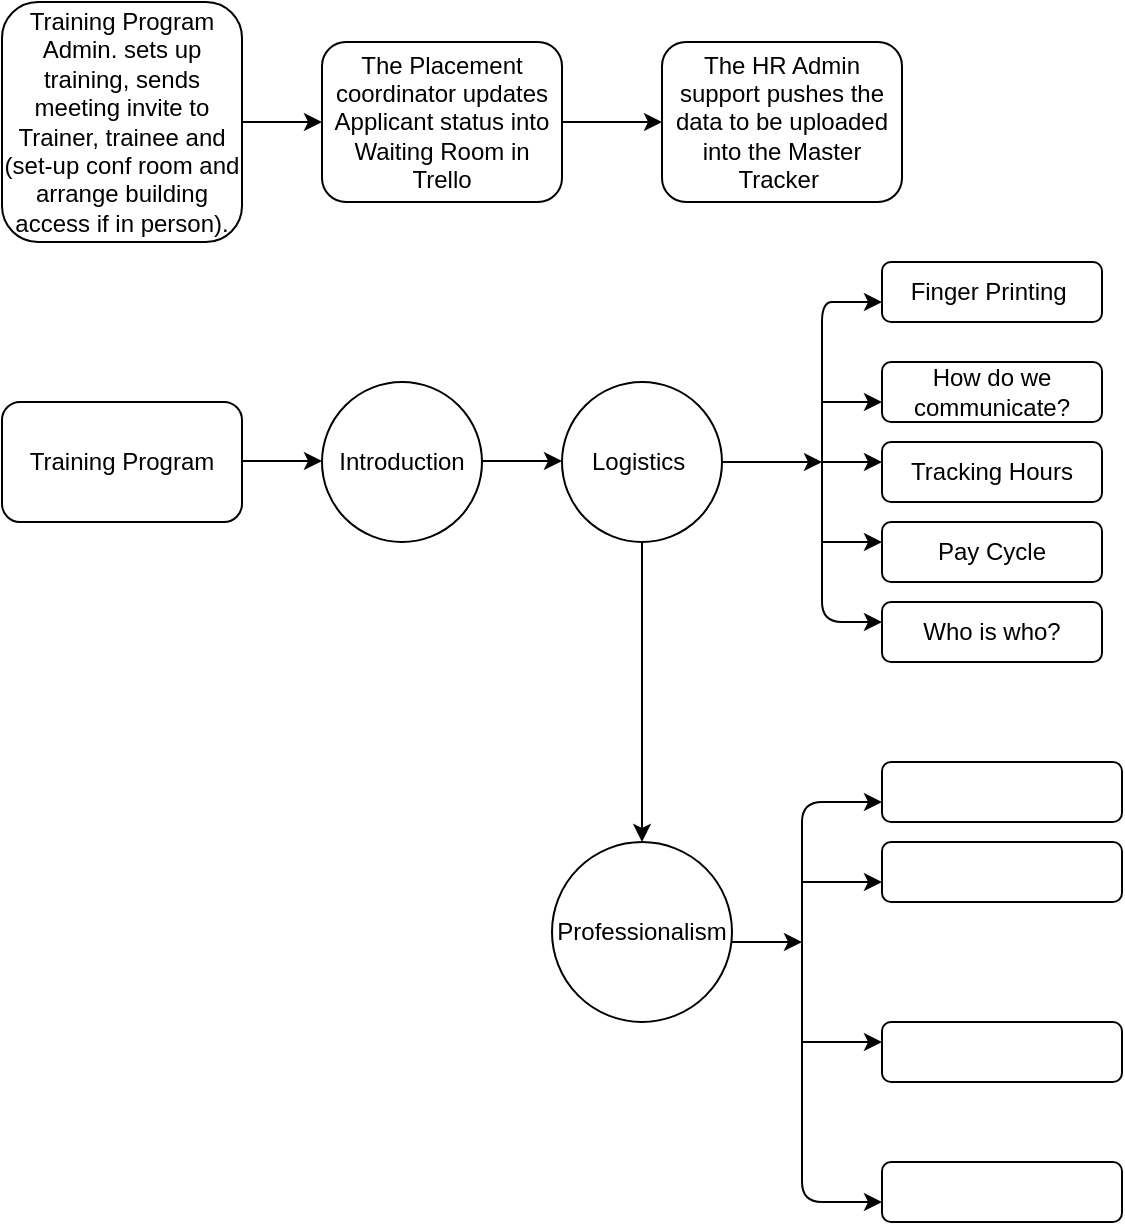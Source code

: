 <mxfile version="14.8.0" type="github">
  <diagram id="scpoPnvaWyOqKvB3ZE4O" name="Page-1">
    <mxGraphModel dx="1022" dy="468" grid="1" gridSize="10" guides="1" tooltips="1" connect="1" arrows="1" fold="1" page="1" pageScale="1" pageWidth="850" pageHeight="1100" math="0" shadow="0">
      <root>
        <mxCell id="0" />
        <mxCell id="1" parent="0" />
        <mxCell id="HFFMxbHn-NCCCKejfwAk-1" value="Training Program Admin. sets up training, sends meeting invite to Trainer, trainee and (set-up conf room and arrange building access if in person)." style="rounded=1;whiteSpace=wrap;html=1;" vertex="1" parent="1">
          <mxGeometry x="40" y="40" width="120" height="120" as="geometry" />
        </mxCell>
        <mxCell id="HFFMxbHn-NCCCKejfwAk-2" value="" style="endArrow=classic;html=1;" edge="1" parent="1">
          <mxGeometry width="50" height="50" relative="1" as="geometry">
            <mxPoint x="160" y="100" as="sourcePoint" />
            <mxPoint x="200" y="100" as="targetPoint" />
          </mxGeometry>
        </mxCell>
        <mxCell id="HFFMxbHn-NCCCKejfwAk-3" value="The Placement coordinator updates Applicant status into Waiting Room in Trello" style="rounded=1;whiteSpace=wrap;html=1;" vertex="1" parent="1">
          <mxGeometry x="200" y="60" width="120" height="80" as="geometry" />
        </mxCell>
        <mxCell id="HFFMxbHn-NCCCKejfwAk-4" value="" style="endArrow=classic;html=1;exitX=1;exitY=0.5;exitDx=0;exitDy=0;" edge="1" parent="1" source="HFFMxbHn-NCCCKejfwAk-3">
          <mxGeometry width="50" height="50" relative="1" as="geometry">
            <mxPoint x="400" y="170" as="sourcePoint" />
            <mxPoint x="370" y="100" as="targetPoint" />
          </mxGeometry>
        </mxCell>
        <mxCell id="HFFMxbHn-NCCCKejfwAk-5" value="The HR Admin support pushes the data to be uploaded into the Master Tracker&amp;nbsp;" style="rounded=1;whiteSpace=wrap;html=1;" vertex="1" parent="1">
          <mxGeometry x="370" y="60" width="120" height="80" as="geometry" />
        </mxCell>
        <mxCell id="HFFMxbHn-NCCCKejfwAk-6" value="Training Program" style="rounded=1;whiteSpace=wrap;html=1;" vertex="1" parent="1">
          <mxGeometry x="40" y="240" width="120" height="60" as="geometry" />
        </mxCell>
        <mxCell id="HFFMxbHn-NCCCKejfwAk-7" value="" style="endArrow=classic;html=1;" edge="1" parent="1">
          <mxGeometry width="50" height="50" relative="1" as="geometry">
            <mxPoint x="160" y="269.5" as="sourcePoint" />
            <mxPoint x="200" y="269.5" as="targetPoint" />
          </mxGeometry>
        </mxCell>
        <mxCell id="HFFMxbHn-NCCCKejfwAk-8" value="Introduction" style="ellipse;whiteSpace=wrap;html=1;aspect=fixed;" vertex="1" parent="1">
          <mxGeometry x="200" y="230" width="80" height="80" as="geometry" />
        </mxCell>
        <mxCell id="HFFMxbHn-NCCCKejfwAk-9" value="" style="endArrow=classic;html=1;" edge="1" parent="1">
          <mxGeometry width="50" height="50" relative="1" as="geometry">
            <mxPoint x="280" y="269.5" as="sourcePoint" />
            <mxPoint x="320" y="269.5" as="targetPoint" />
          </mxGeometry>
        </mxCell>
        <mxCell id="HFFMxbHn-NCCCKejfwAk-10" value="Logistics&amp;nbsp;" style="ellipse;whiteSpace=wrap;html=1;aspect=fixed;" vertex="1" parent="1">
          <mxGeometry x="320" y="230" width="80" height="80" as="geometry" />
        </mxCell>
        <mxCell id="HFFMxbHn-NCCCKejfwAk-11" value="" style="endArrow=classic;html=1;" edge="1" parent="1">
          <mxGeometry width="50" height="50" relative="1" as="geometry">
            <mxPoint x="400" y="270" as="sourcePoint" />
            <mxPoint x="450" y="270" as="targetPoint" />
          </mxGeometry>
        </mxCell>
        <mxCell id="HFFMxbHn-NCCCKejfwAk-12" value="" style="endArrow=classic;html=1;" edge="1" parent="1">
          <mxGeometry width="50" height="50" relative="1" as="geometry">
            <mxPoint x="450" y="280" as="sourcePoint" />
            <mxPoint x="480" y="190" as="targetPoint" />
            <Array as="points">
              <mxPoint x="450" y="190" />
              <mxPoint x="460" y="190" />
            </Array>
          </mxGeometry>
        </mxCell>
        <mxCell id="HFFMxbHn-NCCCKejfwAk-13" value="" style="endArrow=classic;html=1;" edge="1" parent="1">
          <mxGeometry width="50" height="50" relative="1" as="geometry">
            <mxPoint x="450" y="270" as="sourcePoint" />
            <mxPoint x="480" y="350" as="targetPoint" />
            <Array as="points">
              <mxPoint x="450" y="350" />
            </Array>
          </mxGeometry>
        </mxCell>
        <mxCell id="HFFMxbHn-NCCCKejfwAk-14" value="Finger Printing&amp;nbsp;" style="rounded=1;whiteSpace=wrap;html=1;" vertex="1" parent="1">
          <mxGeometry x="480" y="170" width="110" height="30" as="geometry" />
        </mxCell>
        <mxCell id="HFFMxbHn-NCCCKejfwAk-15" value="" style="endArrow=classic;html=1;" edge="1" parent="1">
          <mxGeometry width="50" height="50" relative="1" as="geometry">
            <mxPoint x="450" y="240" as="sourcePoint" />
            <mxPoint x="480" y="240" as="targetPoint" />
          </mxGeometry>
        </mxCell>
        <mxCell id="HFFMxbHn-NCCCKejfwAk-16" value="How do we communicate?" style="rounded=1;whiteSpace=wrap;html=1;" vertex="1" parent="1">
          <mxGeometry x="480" y="220" width="110" height="30" as="geometry" />
        </mxCell>
        <mxCell id="HFFMxbHn-NCCCKejfwAk-17" value="" style="endArrow=classic;html=1;" edge="1" parent="1">
          <mxGeometry width="50" height="50" relative="1" as="geometry">
            <mxPoint x="450" y="310" as="sourcePoint" />
            <mxPoint x="480" y="310" as="targetPoint" />
            <Array as="points">
              <mxPoint x="460" y="310" />
            </Array>
          </mxGeometry>
        </mxCell>
        <mxCell id="HFFMxbHn-NCCCKejfwAk-18" value="Tracking Hours" style="rounded=1;whiteSpace=wrap;html=1;" vertex="1" parent="1">
          <mxGeometry x="480" y="260" width="110" height="30" as="geometry" />
        </mxCell>
        <mxCell id="HFFMxbHn-NCCCKejfwAk-21" value="" style="endArrow=classic;html=1;" edge="1" parent="1">
          <mxGeometry width="50" height="50" relative="1" as="geometry">
            <mxPoint x="450" y="270" as="sourcePoint" />
            <mxPoint x="480" y="270" as="targetPoint" />
          </mxGeometry>
        </mxCell>
        <mxCell id="HFFMxbHn-NCCCKejfwAk-23" value="Pay Cycle" style="rounded=1;whiteSpace=wrap;html=1;" vertex="1" parent="1">
          <mxGeometry x="480" y="300" width="110" height="30" as="geometry" />
        </mxCell>
        <mxCell id="HFFMxbHn-NCCCKejfwAk-24" value="Who is who?" style="rounded=1;whiteSpace=wrap;html=1;" vertex="1" parent="1">
          <mxGeometry x="480" y="340" width="110" height="30" as="geometry" />
        </mxCell>
        <mxCell id="HFFMxbHn-NCCCKejfwAk-25" value="Professionalism" style="ellipse;whiteSpace=wrap;html=1;aspect=fixed;" vertex="1" parent="1">
          <mxGeometry x="315" y="460" width="90" height="90" as="geometry" />
        </mxCell>
        <mxCell id="HFFMxbHn-NCCCKejfwAk-27" value="" style="endArrow=classic;html=1;exitX=0.5;exitY=1;exitDx=0;exitDy=0;entryX=0.5;entryY=0;entryDx=0;entryDy=0;" edge="1" parent="1" source="HFFMxbHn-NCCCKejfwAk-10" target="HFFMxbHn-NCCCKejfwAk-25">
          <mxGeometry width="50" height="50" relative="1" as="geometry">
            <mxPoint x="400" y="430" as="sourcePoint" />
            <mxPoint x="360" y="400" as="targetPoint" />
          </mxGeometry>
        </mxCell>
        <mxCell id="HFFMxbHn-NCCCKejfwAk-28" value="" style="endArrow=classic;html=1;" edge="1" parent="1">
          <mxGeometry width="50" height="50" relative="1" as="geometry">
            <mxPoint x="440" y="510" as="sourcePoint" />
            <mxPoint x="480" y="440" as="targetPoint" />
            <Array as="points">
              <mxPoint x="440" y="440" />
            </Array>
          </mxGeometry>
        </mxCell>
        <mxCell id="HFFMxbHn-NCCCKejfwAk-29" value="" style="endArrow=classic;html=1;" edge="1" parent="1">
          <mxGeometry width="50" height="50" relative="1" as="geometry">
            <mxPoint x="405" y="510" as="sourcePoint" />
            <mxPoint x="440" y="510" as="targetPoint" />
          </mxGeometry>
        </mxCell>
        <mxCell id="HFFMxbHn-NCCCKejfwAk-31" value="" style="endArrow=classic;html=1;" edge="1" parent="1">
          <mxGeometry width="50" height="50" relative="1" as="geometry">
            <mxPoint x="440" y="510" as="sourcePoint" />
            <mxPoint x="480" y="640" as="targetPoint" />
            <Array as="points">
              <mxPoint x="440" y="640" />
            </Array>
          </mxGeometry>
        </mxCell>
        <mxCell id="HFFMxbHn-NCCCKejfwAk-32" value="" style="endArrow=classic;html=1;" edge="1" parent="1">
          <mxGeometry width="50" height="50" relative="1" as="geometry">
            <mxPoint x="440" y="560" as="sourcePoint" />
            <mxPoint x="480" y="560" as="targetPoint" />
          </mxGeometry>
        </mxCell>
        <mxCell id="HFFMxbHn-NCCCKejfwAk-33" value="" style="endArrow=classic;html=1;" edge="1" parent="1">
          <mxGeometry width="50" height="50" relative="1" as="geometry">
            <mxPoint x="440" y="480" as="sourcePoint" />
            <mxPoint x="480" y="480" as="targetPoint" />
          </mxGeometry>
        </mxCell>
        <mxCell id="HFFMxbHn-NCCCKejfwAk-34" value="" style="rounded=1;whiteSpace=wrap;html=1;" vertex="1" parent="1">
          <mxGeometry x="480" y="420" width="120" height="30" as="geometry" />
        </mxCell>
        <mxCell id="HFFMxbHn-NCCCKejfwAk-35" value="" style="rounded=1;whiteSpace=wrap;html=1;" vertex="1" parent="1">
          <mxGeometry x="480" y="460" width="120" height="30" as="geometry" />
        </mxCell>
        <mxCell id="HFFMxbHn-NCCCKejfwAk-36" value="" style="rounded=1;whiteSpace=wrap;html=1;" vertex="1" parent="1">
          <mxGeometry x="480" y="550" width="120" height="30" as="geometry" />
        </mxCell>
        <mxCell id="HFFMxbHn-NCCCKejfwAk-37" value="" style="rounded=1;whiteSpace=wrap;html=1;" vertex="1" parent="1">
          <mxGeometry x="480" y="620" width="120" height="30" as="geometry" />
        </mxCell>
      </root>
    </mxGraphModel>
  </diagram>
</mxfile>
